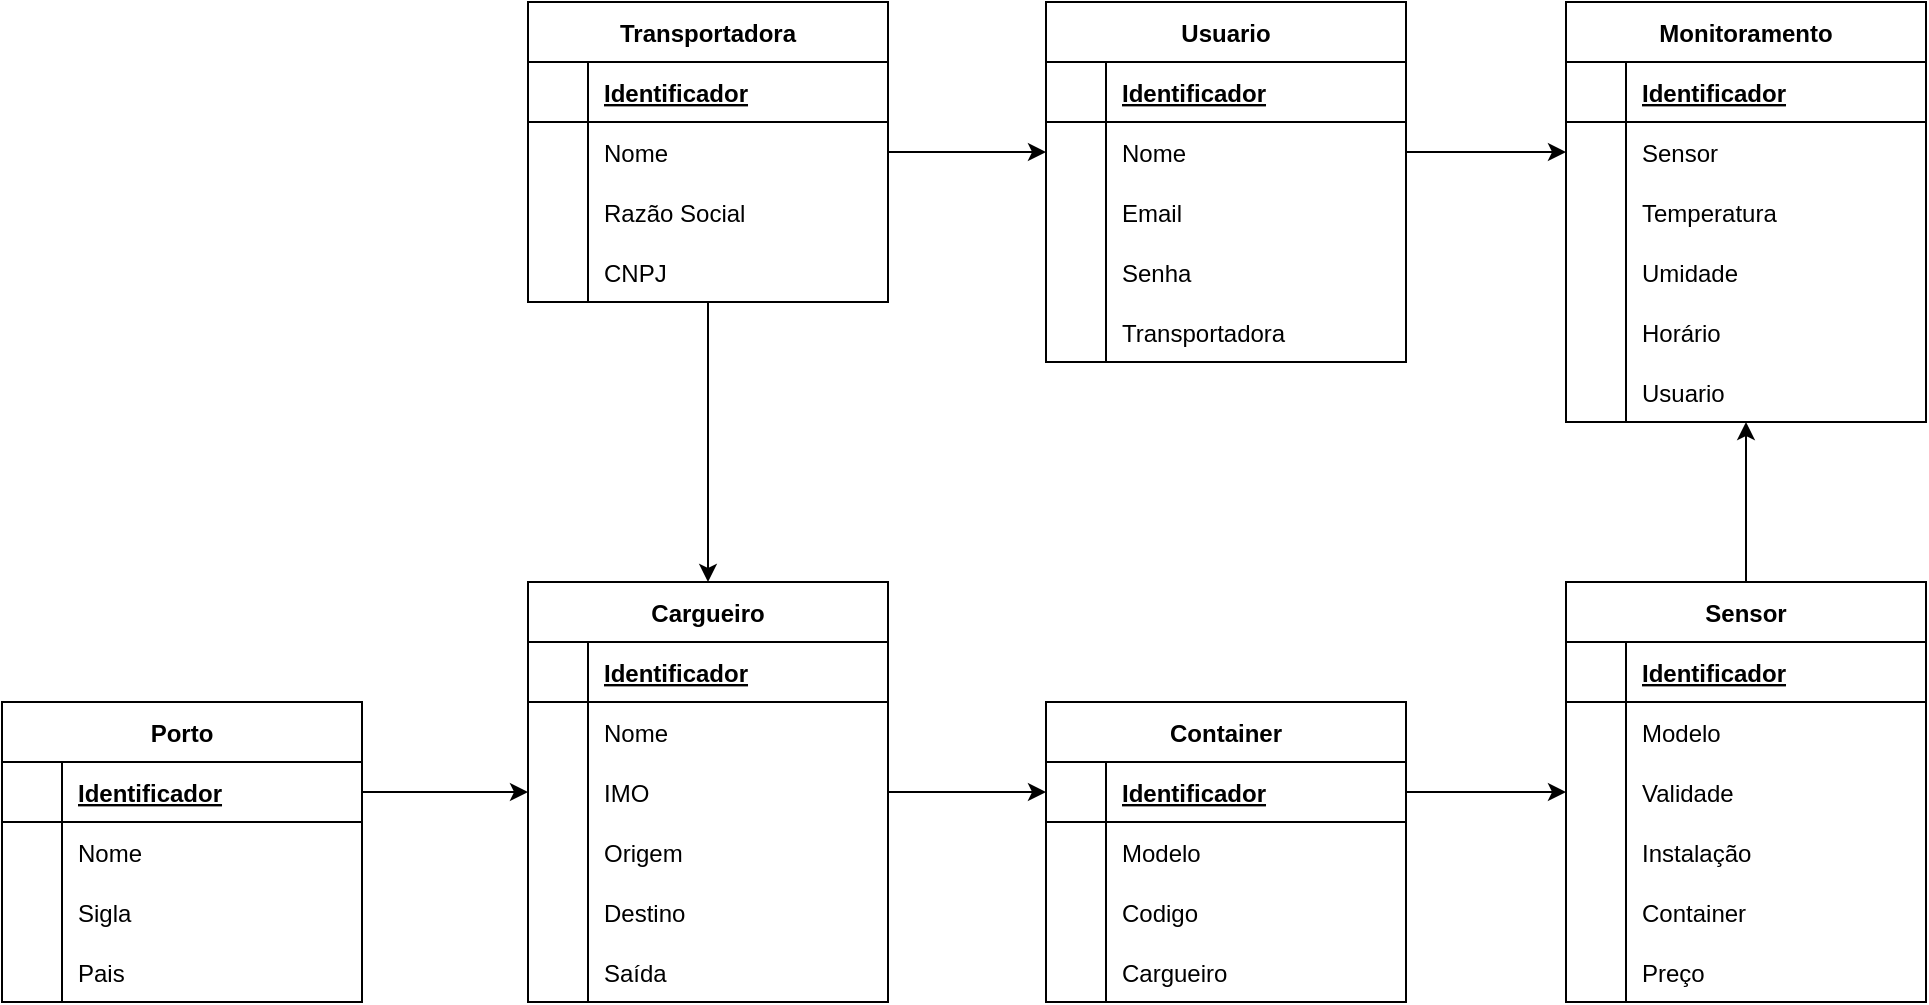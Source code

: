 <mxfile version="20.8.10" type="device"><diagram id="R2lEEEUBdFMjLlhIrx00" name="Page-1"><mxGraphModel dx="2306" dy="769" grid="1" gridSize="10" guides="1" tooltips="1" connect="1" arrows="1" fold="1" page="1" pageScale="1" pageWidth="850" pageHeight="1100" math="0" shadow="0" extFonts="Permanent Marker^https://fonts.googleapis.com/css?family=Permanent+Marker"><root><mxCell id="0"/><mxCell id="1" parent="0"/><mxCell id="jOlSKRRwGaX4YoDg2opf-115" style="edgeStyle=orthogonalEdgeStyle;rounded=0;orthogonalLoop=1;jettySize=auto;html=1;" parent="1" source="jOlSKRRwGaX4YoDg2opf-3" target="jOlSKRRwGaX4YoDg2opf-45" edge="1"><mxGeometry relative="1" as="geometry"/></mxCell><mxCell id="jOlSKRRwGaX4YoDg2opf-3" value="Transportadora" style="shape=table;startSize=30;container=1;collapsible=1;childLayout=tableLayout;fixedRows=1;rowLines=0;fontStyle=1;align=center;resizeLast=1;" parent="1" vertex="1"><mxGeometry x="-557" y="90" width="180" height="150" as="geometry"/></mxCell><mxCell id="jOlSKRRwGaX4YoDg2opf-4" value="" style="shape=tableRow;horizontal=0;startSize=0;swimlaneHead=0;swimlaneBody=0;fillColor=none;collapsible=0;dropTarget=0;points=[[0,0.5],[1,0.5]];portConstraint=eastwest;top=0;left=0;right=0;bottom=1;" parent="jOlSKRRwGaX4YoDg2opf-3" vertex="1"><mxGeometry y="30" width="180" height="30" as="geometry"/></mxCell><mxCell id="jOlSKRRwGaX4YoDg2opf-5" value="" style="shape=partialRectangle;connectable=0;fillColor=none;top=0;left=0;bottom=0;right=0;fontStyle=1;overflow=hidden;" parent="jOlSKRRwGaX4YoDg2opf-4" vertex="1"><mxGeometry width="30" height="30" as="geometry"><mxRectangle width="30" height="30" as="alternateBounds"/></mxGeometry></mxCell><mxCell id="jOlSKRRwGaX4YoDg2opf-6" value="Identificador" style="shape=partialRectangle;connectable=0;fillColor=none;top=0;left=0;bottom=0;right=0;align=left;spacingLeft=6;fontStyle=5;overflow=hidden;" parent="jOlSKRRwGaX4YoDg2opf-4" vertex="1"><mxGeometry x="30" width="150" height="30" as="geometry"><mxRectangle width="150" height="30" as="alternateBounds"/></mxGeometry></mxCell><mxCell id="jOlSKRRwGaX4YoDg2opf-7" value="" style="shape=tableRow;horizontal=0;startSize=0;swimlaneHead=0;swimlaneBody=0;fillColor=none;collapsible=0;dropTarget=0;points=[[0,0.5],[1,0.5]];portConstraint=eastwest;top=0;left=0;right=0;bottom=0;" parent="jOlSKRRwGaX4YoDg2opf-3" vertex="1"><mxGeometry y="60" width="180" height="30" as="geometry"/></mxCell><mxCell id="jOlSKRRwGaX4YoDg2opf-8" value="" style="shape=partialRectangle;connectable=0;fillColor=none;top=0;left=0;bottom=0;right=0;editable=1;overflow=hidden;" parent="jOlSKRRwGaX4YoDg2opf-7" vertex="1"><mxGeometry width="30" height="30" as="geometry"><mxRectangle width="30" height="30" as="alternateBounds"/></mxGeometry></mxCell><mxCell id="jOlSKRRwGaX4YoDg2opf-9" value="Nome" style="shape=partialRectangle;connectable=0;fillColor=none;top=0;left=0;bottom=0;right=0;align=left;spacingLeft=6;overflow=hidden;" parent="jOlSKRRwGaX4YoDg2opf-7" vertex="1"><mxGeometry x="30" width="150" height="30" as="geometry"><mxRectangle width="150" height="30" as="alternateBounds"/></mxGeometry></mxCell><mxCell id="jOlSKRRwGaX4YoDg2opf-10" value="" style="shape=tableRow;horizontal=0;startSize=0;swimlaneHead=0;swimlaneBody=0;fillColor=none;collapsible=0;dropTarget=0;points=[[0,0.5],[1,0.5]];portConstraint=eastwest;top=0;left=0;right=0;bottom=0;" parent="jOlSKRRwGaX4YoDg2opf-3" vertex="1"><mxGeometry y="90" width="180" height="30" as="geometry"/></mxCell><mxCell id="jOlSKRRwGaX4YoDg2opf-11" value="" style="shape=partialRectangle;connectable=0;fillColor=none;top=0;left=0;bottom=0;right=0;editable=1;overflow=hidden;" parent="jOlSKRRwGaX4YoDg2opf-10" vertex="1"><mxGeometry width="30" height="30" as="geometry"><mxRectangle width="30" height="30" as="alternateBounds"/></mxGeometry></mxCell><mxCell id="jOlSKRRwGaX4YoDg2opf-12" value="Razão Social" style="shape=partialRectangle;connectable=0;fillColor=none;top=0;left=0;bottom=0;right=0;align=left;spacingLeft=6;overflow=hidden;" parent="jOlSKRRwGaX4YoDg2opf-10" vertex="1"><mxGeometry x="30" width="150" height="30" as="geometry"><mxRectangle width="150" height="30" as="alternateBounds"/></mxGeometry></mxCell><mxCell id="jOlSKRRwGaX4YoDg2opf-13" value="" style="shape=tableRow;horizontal=0;startSize=0;swimlaneHead=0;swimlaneBody=0;fillColor=none;collapsible=0;dropTarget=0;points=[[0,0.5],[1,0.5]];portConstraint=eastwest;top=0;left=0;right=0;bottom=0;" parent="jOlSKRRwGaX4YoDg2opf-3" vertex="1"><mxGeometry y="120" width="180" height="30" as="geometry"/></mxCell><mxCell id="jOlSKRRwGaX4YoDg2opf-14" value="" style="shape=partialRectangle;connectable=0;fillColor=none;top=0;left=0;bottom=0;right=0;editable=1;overflow=hidden;" parent="jOlSKRRwGaX4YoDg2opf-13" vertex="1"><mxGeometry width="30" height="30" as="geometry"><mxRectangle width="30" height="30" as="alternateBounds"/></mxGeometry></mxCell><mxCell id="jOlSKRRwGaX4YoDg2opf-15" value="CNPJ" style="shape=partialRectangle;connectable=0;fillColor=none;top=0;left=0;bottom=0;right=0;align=left;spacingLeft=6;overflow=hidden;" parent="jOlSKRRwGaX4YoDg2opf-13" vertex="1"><mxGeometry x="30" width="150" height="30" as="geometry"><mxRectangle width="150" height="30" as="alternateBounds"/></mxGeometry></mxCell><mxCell id="jOlSKRRwGaX4YoDg2opf-122" style="edgeStyle=orthogonalEdgeStyle;rounded=0;orthogonalLoop=1;jettySize=auto;html=1;exitX=1;exitY=0.5;exitDx=0;exitDy=0;" parent="1" source="jOlSKRRwGaX4YoDg2opf-17" target="jOlSKRRwGaX4YoDg2opf-45" edge="1"><mxGeometry relative="1" as="geometry"/></mxCell><mxCell id="jOlSKRRwGaX4YoDg2opf-16" value="Porto" style="shape=table;startSize=30;container=1;collapsible=1;childLayout=tableLayout;fixedRows=1;rowLines=0;fontStyle=1;align=center;resizeLast=1;" parent="1" vertex="1"><mxGeometry x="-820" y="440" width="180" height="150" as="geometry"/></mxCell><mxCell id="jOlSKRRwGaX4YoDg2opf-17" value="" style="shape=tableRow;horizontal=0;startSize=0;swimlaneHead=0;swimlaneBody=0;fillColor=none;collapsible=0;dropTarget=0;points=[[0,0.5],[1,0.5]];portConstraint=eastwest;top=0;left=0;right=0;bottom=1;" parent="jOlSKRRwGaX4YoDg2opf-16" vertex="1"><mxGeometry y="30" width="180" height="30" as="geometry"/></mxCell><mxCell id="jOlSKRRwGaX4YoDg2opf-18" value="" style="shape=partialRectangle;connectable=0;fillColor=none;top=0;left=0;bottom=0;right=0;fontStyle=1;overflow=hidden;" parent="jOlSKRRwGaX4YoDg2opf-17" vertex="1"><mxGeometry width="30" height="30" as="geometry"><mxRectangle width="30" height="30" as="alternateBounds"/></mxGeometry></mxCell><mxCell id="jOlSKRRwGaX4YoDg2opf-19" value="Identificador" style="shape=partialRectangle;connectable=0;fillColor=none;top=0;left=0;bottom=0;right=0;align=left;spacingLeft=6;fontStyle=5;overflow=hidden;" parent="jOlSKRRwGaX4YoDg2opf-17" vertex="1"><mxGeometry x="30" width="150" height="30" as="geometry"><mxRectangle width="150" height="30" as="alternateBounds"/></mxGeometry></mxCell><mxCell id="jOlSKRRwGaX4YoDg2opf-20" value="" style="shape=tableRow;horizontal=0;startSize=0;swimlaneHead=0;swimlaneBody=0;fillColor=none;collapsible=0;dropTarget=0;points=[[0,0.5],[1,0.5]];portConstraint=eastwest;top=0;left=0;right=0;bottom=0;" parent="jOlSKRRwGaX4YoDg2opf-16" vertex="1"><mxGeometry y="60" width="180" height="30" as="geometry"/></mxCell><mxCell id="jOlSKRRwGaX4YoDg2opf-21" value="" style="shape=partialRectangle;connectable=0;fillColor=none;top=0;left=0;bottom=0;right=0;editable=1;overflow=hidden;" parent="jOlSKRRwGaX4YoDg2opf-20" vertex="1"><mxGeometry width="30" height="30" as="geometry"><mxRectangle width="30" height="30" as="alternateBounds"/></mxGeometry></mxCell><mxCell id="jOlSKRRwGaX4YoDg2opf-22" value="Nome" style="shape=partialRectangle;connectable=0;fillColor=none;top=0;left=0;bottom=0;right=0;align=left;spacingLeft=6;overflow=hidden;" parent="jOlSKRRwGaX4YoDg2opf-20" vertex="1"><mxGeometry x="30" width="150" height="30" as="geometry"><mxRectangle width="150" height="30" as="alternateBounds"/></mxGeometry></mxCell><mxCell id="jOlSKRRwGaX4YoDg2opf-23" value="" style="shape=tableRow;horizontal=0;startSize=0;swimlaneHead=0;swimlaneBody=0;fillColor=none;collapsible=0;dropTarget=0;points=[[0,0.5],[1,0.5]];portConstraint=eastwest;top=0;left=0;right=0;bottom=0;" parent="jOlSKRRwGaX4YoDg2opf-16" vertex="1"><mxGeometry y="90" width="180" height="30" as="geometry"/></mxCell><mxCell id="jOlSKRRwGaX4YoDg2opf-24" value="" style="shape=partialRectangle;connectable=0;fillColor=none;top=0;left=0;bottom=0;right=0;editable=1;overflow=hidden;" parent="jOlSKRRwGaX4YoDg2opf-23" vertex="1"><mxGeometry width="30" height="30" as="geometry"><mxRectangle width="30" height="30" as="alternateBounds"/></mxGeometry></mxCell><mxCell id="jOlSKRRwGaX4YoDg2opf-25" value="Sigla" style="shape=partialRectangle;connectable=0;fillColor=none;top=0;left=0;bottom=0;right=0;align=left;spacingLeft=6;overflow=hidden;" parent="jOlSKRRwGaX4YoDg2opf-23" vertex="1"><mxGeometry x="30" width="150" height="30" as="geometry"><mxRectangle width="150" height="30" as="alternateBounds"/></mxGeometry></mxCell><mxCell id="jOlSKRRwGaX4YoDg2opf-26" value="" style="shape=tableRow;horizontal=0;startSize=0;swimlaneHead=0;swimlaneBody=0;fillColor=none;collapsible=0;dropTarget=0;points=[[0,0.5],[1,0.5]];portConstraint=eastwest;top=0;left=0;right=0;bottom=0;" parent="jOlSKRRwGaX4YoDg2opf-16" vertex="1"><mxGeometry y="120" width="180" height="30" as="geometry"/></mxCell><mxCell id="jOlSKRRwGaX4YoDg2opf-27" value="" style="shape=partialRectangle;connectable=0;fillColor=none;top=0;left=0;bottom=0;right=0;editable=1;overflow=hidden;" parent="jOlSKRRwGaX4YoDg2opf-26" vertex="1"><mxGeometry width="30" height="30" as="geometry"><mxRectangle width="30" height="30" as="alternateBounds"/></mxGeometry></mxCell><mxCell id="jOlSKRRwGaX4YoDg2opf-28" value="Pais" style="shape=partialRectangle;connectable=0;fillColor=none;top=0;left=0;bottom=0;right=0;align=left;spacingLeft=6;overflow=hidden;" parent="jOlSKRRwGaX4YoDg2opf-26" vertex="1"><mxGeometry x="30" width="150" height="30" as="geometry"><mxRectangle width="150" height="30" as="alternateBounds"/></mxGeometry></mxCell><mxCell id="jOlSKRRwGaX4YoDg2opf-29" value="Usuario" style="shape=table;startSize=30;container=1;collapsible=1;childLayout=tableLayout;fixedRows=1;rowLines=0;fontStyle=1;align=center;resizeLast=1;" parent="1" vertex="1"><mxGeometry x="-298" y="90" width="180" height="180" as="geometry"/></mxCell><mxCell id="jOlSKRRwGaX4YoDg2opf-30" value="" style="shape=tableRow;horizontal=0;startSize=0;swimlaneHead=0;swimlaneBody=0;fillColor=none;collapsible=0;dropTarget=0;points=[[0,0.5],[1,0.5]];portConstraint=eastwest;top=0;left=0;right=0;bottom=1;" parent="jOlSKRRwGaX4YoDg2opf-29" vertex="1"><mxGeometry y="30" width="180" height="30" as="geometry"/></mxCell><mxCell id="jOlSKRRwGaX4YoDg2opf-31" value="" style="shape=partialRectangle;connectable=0;fillColor=none;top=0;left=0;bottom=0;right=0;fontStyle=1;overflow=hidden;" parent="jOlSKRRwGaX4YoDg2opf-30" vertex="1"><mxGeometry width="30" height="30" as="geometry"><mxRectangle width="30" height="30" as="alternateBounds"/></mxGeometry></mxCell><mxCell id="jOlSKRRwGaX4YoDg2opf-32" value="Identificador" style="shape=partialRectangle;connectable=0;fillColor=none;top=0;left=0;bottom=0;right=0;align=left;spacingLeft=6;fontStyle=5;overflow=hidden;" parent="jOlSKRRwGaX4YoDg2opf-30" vertex="1"><mxGeometry x="30" width="150" height="30" as="geometry"><mxRectangle width="150" height="30" as="alternateBounds"/></mxGeometry></mxCell><mxCell id="jOlSKRRwGaX4YoDg2opf-33" value="" style="shape=tableRow;horizontal=0;startSize=0;swimlaneHead=0;swimlaneBody=0;fillColor=none;collapsible=0;dropTarget=0;points=[[0,0.5],[1,0.5]];portConstraint=eastwest;top=0;left=0;right=0;bottom=0;" parent="jOlSKRRwGaX4YoDg2opf-29" vertex="1"><mxGeometry y="60" width="180" height="30" as="geometry"/></mxCell><mxCell id="jOlSKRRwGaX4YoDg2opf-34" value="" style="shape=partialRectangle;connectable=0;fillColor=none;top=0;left=0;bottom=0;right=0;editable=1;overflow=hidden;" parent="jOlSKRRwGaX4YoDg2opf-33" vertex="1"><mxGeometry width="30" height="30" as="geometry"><mxRectangle width="30" height="30" as="alternateBounds"/></mxGeometry></mxCell><mxCell id="jOlSKRRwGaX4YoDg2opf-35" value="Nome" style="shape=partialRectangle;connectable=0;fillColor=none;top=0;left=0;bottom=0;right=0;align=left;spacingLeft=6;overflow=hidden;" parent="jOlSKRRwGaX4YoDg2opf-33" vertex="1"><mxGeometry x="30" width="150" height="30" as="geometry"><mxRectangle width="150" height="30" as="alternateBounds"/></mxGeometry></mxCell><mxCell id="jOlSKRRwGaX4YoDg2opf-36" value="" style="shape=tableRow;horizontal=0;startSize=0;swimlaneHead=0;swimlaneBody=0;fillColor=none;collapsible=0;dropTarget=0;points=[[0,0.5],[1,0.5]];portConstraint=eastwest;top=0;left=0;right=0;bottom=0;" parent="jOlSKRRwGaX4YoDg2opf-29" vertex="1"><mxGeometry y="90" width="180" height="30" as="geometry"/></mxCell><mxCell id="jOlSKRRwGaX4YoDg2opf-37" value="" style="shape=partialRectangle;connectable=0;fillColor=none;top=0;left=0;bottom=0;right=0;editable=1;overflow=hidden;" parent="jOlSKRRwGaX4YoDg2opf-36" vertex="1"><mxGeometry width="30" height="30" as="geometry"><mxRectangle width="30" height="30" as="alternateBounds"/></mxGeometry></mxCell><mxCell id="jOlSKRRwGaX4YoDg2opf-38" value="Email" style="shape=partialRectangle;connectable=0;fillColor=none;top=0;left=0;bottom=0;right=0;align=left;spacingLeft=6;overflow=hidden;" parent="jOlSKRRwGaX4YoDg2opf-36" vertex="1"><mxGeometry x="30" width="150" height="30" as="geometry"><mxRectangle width="150" height="30" as="alternateBounds"/></mxGeometry></mxCell><mxCell id="jOlSKRRwGaX4YoDg2opf-39" value="" style="shape=tableRow;horizontal=0;startSize=0;swimlaneHead=0;swimlaneBody=0;fillColor=none;collapsible=0;dropTarget=0;points=[[0,0.5],[1,0.5]];portConstraint=eastwest;top=0;left=0;right=0;bottom=0;" parent="jOlSKRRwGaX4YoDg2opf-29" vertex="1"><mxGeometry y="120" width="180" height="30" as="geometry"/></mxCell><mxCell id="jOlSKRRwGaX4YoDg2opf-40" value="" style="shape=partialRectangle;connectable=0;fillColor=none;top=0;left=0;bottom=0;right=0;editable=1;overflow=hidden;" parent="jOlSKRRwGaX4YoDg2opf-39" vertex="1"><mxGeometry width="30" height="30" as="geometry"><mxRectangle width="30" height="30" as="alternateBounds"/></mxGeometry></mxCell><mxCell id="jOlSKRRwGaX4YoDg2opf-41" value="Senha" style="shape=partialRectangle;connectable=0;fillColor=none;top=0;left=0;bottom=0;right=0;align=left;spacingLeft=6;overflow=hidden;" parent="jOlSKRRwGaX4YoDg2opf-39" vertex="1"><mxGeometry x="30" width="150" height="30" as="geometry"><mxRectangle width="150" height="30" as="alternateBounds"/></mxGeometry></mxCell><mxCell id="jOlSKRRwGaX4YoDg2opf-42" value="" style="shape=tableRow;horizontal=0;startSize=0;swimlaneHead=0;swimlaneBody=0;fillColor=none;collapsible=0;dropTarget=0;points=[[0,0.5],[1,0.5]];portConstraint=eastwest;top=0;left=0;right=0;bottom=0;" parent="jOlSKRRwGaX4YoDg2opf-29" vertex="1"><mxGeometry y="150" width="180" height="30" as="geometry"/></mxCell><mxCell id="jOlSKRRwGaX4YoDg2opf-43" value="" style="shape=partialRectangle;connectable=0;fillColor=none;top=0;left=0;bottom=0;right=0;editable=1;overflow=hidden;" parent="jOlSKRRwGaX4YoDg2opf-42" vertex="1"><mxGeometry width="30" height="30" as="geometry"><mxRectangle width="30" height="30" as="alternateBounds"/></mxGeometry></mxCell><mxCell id="jOlSKRRwGaX4YoDg2opf-44" value="Transportadora" style="shape=partialRectangle;connectable=0;fillColor=none;top=0;left=0;bottom=0;right=0;align=left;spacingLeft=6;overflow=hidden;" parent="jOlSKRRwGaX4YoDg2opf-42" vertex="1"><mxGeometry x="30" width="150" height="30" as="geometry"><mxRectangle width="150" height="30" as="alternateBounds"/></mxGeometry></mxCell><mxCell id="jOlSKRRwGaX4YoDg2opf-45" value="Cargueiro" style="shape=table;startSize=30;container=1;collapsible=1;childLayout=tableLayout;fixedRows=1;rowLines=0;fontStyle=1;align=center;resizeLast=1;" parent="1" vertex="1"><mxGeometry x="-557" y="380" width="180" height="210" as="geometry"/></mxCell><mxCell id="jOlSKRRwGaX4YoDg2opf-46" value="" style="shape=tableRow;horizontal=0;startSize=0;swimlaneHead=0;swimlaneBody=0;fillColor=none;collapsible=0;dropTarget=0;points=[[0,0.5],[1,0.5]];portConstraint=eastwest;top=0;left=0;right=0;bottom=1;" parent="jOlSKRRwGaX4YoDg2opf-45" vertex="1"><mxGeometry y="30" width="180" height="30" as="geometry"/></mxCell><mxCell id="jOlSKRRwGaX4YoDg2opf-47" value="" style="shape=partialRectangle;connectable=0;fillColor=none;top=0;left=0;bottom=0;right=0;fontStyle=1;overflow=hidden;" parent="jOlSKRRwGaX4YoDg2opf-46" vertex="1"><mxGeometry width="30" height="30" as="geometry"><mxRectangle width="30" height="30" as="alternateBounds"/></mxGeometry></mxCell><mxCell id="jOlSKRRwGaX4YoDg2opf-48" value="Identificador" style="shape=partialRectangle;connectable=0;fillColor=none;top=0;left=0;bottom=0;right=0;align=left;spacingLeft=6;fontStyle=5;overflow=hidden;" parent="jOlSKRRwGaX4YoDg2opf-46" vertex="1"><mxGeometry x="30" width="150" height="30" as="geometry"><mxRectangle width="150" height="30" as="alternateBounds"/></mxGeometry></mxCell><mxCell id="jOlSKRRwGaX4YoDg2opf-49" value="" style="shape=tableRow;horizontal=0;startSize=0;swimlaneHead=0;swimlaneBody=0;fillColor=none;collapsible=0;dropTarget=0;points=[[0,0.5],[1,0.5]];portConstraint=eastwest;top=0;left=0;right=0;bottom=0;" parent="jOlSKRRwGaX4YoDg2opf-45" vertex="1"><mxGeometry y="60" width="180" height="30" as="geometry"/></mxCell><mxCell id="jOlSKRRwGaX4YoDg2opf-50" value="" style="shape=partialRectangle;connectable=0;fillColor=none;top=0;left=0;bottom=0;right=0;editable=1;overflow=hidden;" parent="jOlSKRRwGaX4YoDg2opf-49" vertex="1"><mxGeometry width="30" height="30" as="geometry"><mxRectangle width="30" height="30" as="alternateBounds"/></mxGeometry></mxCell><mxCell id="jOlSKRRwGaX4YoDg2opf-51" value="Nome" style="shape=partialRectangle;connectable=0;fillColor=none;top=0;left=0;bottom=0;right=0;align=left;spacingLeft=6;overflow=hidden;" parent="jOlSKRRwGaX4YoDg2opf-49" vertex="1"><mxGeometry x="30" width="150" height="30" as="geometry"><mxRectangle width="150" height="30" as="alternateBounds"/></mxGeometry></mxCell><mxCell id="jOlSKRRwGaX4YoDg2opf-52" value="" style="shape=tableRow;horizontal=0;startSize=0;swimlaneHead=0;swimlaneBody=0;fillColor=none;collapsible=0;dropTarget=0;points=[[0,0.5],[1,0.5]];portConstraint=eastwest;top=0;left=0;right=0;bottom=0;" parent="jOlSKRRwGaX4YoDg2opf-45" vertex="1"><mxGeometry y="90" width="180" height="30" as="geometry"/></mxCell><mxCell id="jOlSKRRwGaX4YoDg2opf-53" value="" style="shape=partialRectangle;connectable=0;fillColor=none;top=0;left=0;bottom=0;right=0;editable=1;overflow=hidden;" parent="jOlSKRRwGaX4YoDg2opf-52" vertex="1"><mxGeometry width="30" height="30" as="geometry"><mxRectangle width="30" height="30" as="alternateBounds"/></mxGeometry></mxCell><mxCell id="jOlSKRRwGaX4YoDg2opf-54" value="IMO" style="shape=partialRectangle;connectable=0;fillColor=none;top=0;left=0;bottom=0;right=0;align=left;spacingLeft=6;overflow=hidden;" parent="jOlSKRRwGaX4YoDg2opf-52" vertex="1"><mxGeometry x="30" width="150" height="30" as="geometry"><mxRectangle width="150" height="30" as="alternateBounds"/></mxGeometry></mxCell><mxCell id="jOlSKRRwGaX4YoDg2opf-58" value="" style="shape=tableRow;horizontal=0;startSize=0;swimlaneHead=0;swimlaneBody=0;fillColor=none;collapsible=0;dropTarget=0;points=[[0,0.5],[1,0.5]];portConstraint=eastwest;top=0;left=0;right=0;bottom=0;" parent="jOlSKRRwGaX4YoDg2opf-45" vertex="1"><mxGeometry y="120" width="180" height="30" as="geometry"/></mxCell><mxCell id="jOlSKRRwGaX4YoDg2opf-59" value="" style="shape=partialRectangle;connectable=0;fillColor=none;top=0;left=0;bottom=0;right=0;editable=1;overflow=hidden;" parent="jOlSKRRwGaX4YoDg2opf-58" vertex="1"><mxGeometry width="30" height="30" as="geometry"><mxRectangle width="30" height="30" as="alternateBounds"/></mxGeometry></mxCell><mxCell id="jOlSKRRwGaX4YoDg2opf-60" value="Origem" style="shape=partialRectangle;connectable=0;fillColor=none;top=0;left=0;bottom=0;right=0;align=left;spacingLeft=6;overflow=hidden;" parent="jOlSKRRwGaX4YoDg2opf-58" vertex="1"><mxGeometry x="30" width="150" height="30" as="geometry"><mxRectangle width="150" height="30" as="alternateBounds"/></mxGeometry></mxCell><mxCell id="jOlSKRRwGaX4YoDg2opf-61" value="" style="shape=tableRow;horizontal=0;startSize=0;swimlaneHead=0;swimlaneBody=0;fillColor=none;collapsible=0;dropTarget=0;points=[[0,0.5],[1,0.5]];portConstraint=eastwest;top=0;left=0;right=0;bottom=0;" parent="jOlSKRRwGaX4YoDg2opf-45" vertex="1"><mxGeometry y="150" width="180" height="30" as="geometry"/></mxCell><mxCell id="jOlSKRRwGaX4YoDg2opf-62" value="" style="shape=partialRectangle;connectable=0;fillColor=none;top=0;left=0;bottom=0;right=0;editable=1;overflow=hidden;" parent="jOlSKRRwGaX4YoDg2opf-61" vertex="1"><mxGeometry width="30" height="30" as="geometry"><mxRectangle width="30" height="30" as="alternateBounds"/></mxGeometry></mxCell><mxCell id="jOlSKRRwGaX4YoDg2opf-63" value="Destino" style="shape=partialRectangle;connectable=0;fillColor=none;top=0;left=0;bottom=0;right=0;align=left;spacingLeft=6;overflow=hidden;" parent="jOlSKRRwGaX4YoDg2opf-61" vertex="1"><mxGeometry x="30" width="150" height="30" as="geometry"><mxRectangle width="150" height="30" as="alternateBounds"/></mxGeometry></mxCell><mxCell id="jOlSKRRwGaX4YoDg2opf-55" value="" style="shape=tableRow;horizontal=0;startSize=0;swimlaneHead=0;swimlaneBody=0;fillColor=none;collapsible=0;dropTarget=0;points=[[0,0.5],[1,0.5]];portConstraint=eastwest;top=0;left=0;right=0;bottom=0;" parent="jOlSKRRwGaX4YoDg2opf-45" vertex="1"><mxGeometry y="180" width="180" height="30" as="geometry"/></mxCell><mxCell id="jOlSKRRwGaX4YoDg2opf-56" value="" style="shape=partialRectangle;connectable=0;fillColor=none;top=0;left=0;bottom=0;right=0;editable=1;overflow=hidden;" parent="jOlSKRRwGaX4YoDg2opf-55" vertex="1"><mxGeometry width="30" height="30" as="geometry"><mxRectangle width="30" height="30" as="alternateBounds"/></mxGeometry></mxCell><mxCell id="jOlSKRRwGaX4YoDg2opf-57" value="Saída" style="shape=partialRectangle;connectable=0;fillColor=none;top=0;left=0;bottom=0;right=0;align=left;spacingLeft=6;overflow=hidden;" parent="jOlSKRRwGaX4YoDg2opf-55" vertex="1"><mxGeometry x="30" width="150" height="30" as="geometry"><mxRectangle width="150" height="30" as="alternateBounds"/></mxGeometry></mxCell><mxCell id="jOlSKRRwGaX4YoDg2opf-64" value="Container" style="shape=table;startSize=30;container=1;collapsible=1;childLayout=tableLayout;fixedRows=1;rowLines=0;fontStyle=1;align=center;resizeLast=1;" parent="1" vertex="1"><mxGeometry x="-298" y="440" width="180" height="150" as="geometry"/></mxCell><mxCell id="jOlSKRRwGaX4YoDg2opf-65" value="" style="shape=tableRow;horizontal=0;startSize=0;swimlaneHead=0;swimlaneBody=0;fillColor=none;collapsible=0;dropTarget=0;points=[[0,0.5],[1,0.5]];portConstraint=eastwest;top=0;left=0;right=0;bottom=1;" parent="jOlSKRRwGaX4YoDg2opf-64" vertex="1"><mxGeometry y="30" width="180" height="30" as="geometry"/></mxCell><mxCell id="jOlSKRRwGaX4YoDg2opf-66" value="" style="shape=partialRectangle;connectable=0;fillColor=none;top=0;left=0;bottom=0;right=0;fontStyle=1;overflow=hidden;" parent="jOlSKRRwGaX4YoDg2opf-65" vertex="1"><mxGeometry width="30" height="30" as="geometry"><mxRectangle width="30" height="30" as="alternateBounds"/></mxGeometry></mxCell><mxCell id="jOlSKRRwGaX4YoDg2opf-67" value="Identificador" style="shape=partialRectangle;connectable=0;fillColor=none;top=0;left=0;bottom=0;right=0;align=left;spacingLeft=6;fontStyle=5;overflow=hidden;" parent="jOlSKRRwGaX4YoDg2opf-65" vertex="1"><mxGeometry x="30" width="150" height="30" as="geometry"><mxRectangle width="150" height="30" as="alternateBounds"/></mxGeometry></mxCell><mxCell id="jOlSKRRwGaX4YoDg2opf-68" value="" style="shape=tableRow;horizontal=0;startSize=0;swimlaneHead=0;swimlaneBody=0;fillColor=none;collapsible=0;dropTarget=0;points=[[0,0.5],[1,0.5]];portConstraint=eastwest;top=0;left=0;right=0;bottom=0;" parent="jOlSKRRwGaX4YoDg2opf-64" vertex="1"><mxGeometry y="60" width="180" height="30" as="geometry"/></mxCell><mxCell id="jOlSKRRwGaX4YoDg2opf-69" value="" style="shape=partialRectangle;connectable=0;fillColor=none;top=0;left=0;bottom=0;right=0;editable=1;overflow=hidden;" parent="jOlSKRRwGaX4YoDg2opf-68" vertex="1"><mxGeometry width="30" height="30" as="geometry"><mxRectangle width="30" height="30" as="alternateBounds"/></mxGeometry></mxCell><mxCell id="jOlSKRRwGaX4YoDg2opf-70" value="Modelo" style="shape=partialRectangle;connectable=0;fillColor=none;top=0;left=0;bottom=0;right=0;align=left;spacingLeft=6;overflow=hidden;" parent="jOlSKRRwGaX4YoDg2opf-68" vertex="1"><mxGeometry x="30" width="150" height="30" as="geometry"><mxRectangle width="150" height="30" as="alternateBounds"/></mxGeometry></mxCell><mxCell id="jOlSKRRwGaX4YoDg2opf-71" value="" style="shape=tableRow;horizontal=0;startSize=0;swimlaneHead=0;swimlaneBody=0;fillColor=none;collapsible=0;dropTarget=0;points=[[0,0.5],[1,0.5]];portConstraint=eastwest;top=0;left=0;right=0;bottom=0;" parent="jOlSKRRwGaX4YoDg2opf-64" vertex="1"><mxGeometry y="90" width="180" height="30" as="geometry"/></mxCell><mxCell id="jOlSKRRwGaX4YoDg2opf-72" value="" style="shape=partialRectangle;connectable=0;fillColor=none;top=0;left=0;bottom=0;right=0;editable=1;overflow=hidden;" parent="jOlSKRRwGaX4YoDg2opf-71" vertex="1"><mxGeometry width="30" height="30" as="geometry"><mxRectangle width="30" height="30" as="alternateBounds"/></mxGeometry></mxCell><mxCell id="jOlSKRRwGaX4YoDg2opf-73" value="Codigo" style="shape=partialRectangle;connectable=0;fillColor=none;top=0;left=0;bottom=0;right=0;align=left;spacingLeft=6;overflow=hidden;" parent="jOlSKRRwGaX4YoDg2opf-71" vertex="1"><mxGeometry x="30" width="150" height="30" as="geometry"><mxRectangle width="150" height="30" as="alternateBounds"/></mxGeometry></mxCell><mxCell id="jOlSKRRwGaX4YoDg2opf-74" value="" style="shape=tableRow;horizontal=0;startSize=0;swimlaneHead=0;swimlaneBody=0;fillColor=none;collapsible=0;dropTarget=0;points=[[0,0.5],[1,0.5]];portConstraint=eastwest;top=0;left=0;right=0;bottom=0;" parent="jOlSKRRwGaX4YoDg2opf-64" vertex="1"><mxGeometry y="120" width="180" height="30" as="geometry"/></mxCell><mxCell id="jOlSKRRwGaX4YoDg2opf-75" value="" style="shape=partialRectangle;connectable=0;fillColor=none;top=0;left=0;bottom=0;right=0;editable=1;overflow=hidden;" parent="jOlSKRRwGaX4YoDg2opf-74" vertex="1"><mxGeometry width="30" height="30" as="geometry"><mxRectangle width="30" height="30" as="alternateBounds"/></mxGeometry></mxCell><mxCell id="jOlSKRRwGaX4YoDg2opf-76" value="Cargueiro" style="shape=partialRectangle;connectable=0;fillColor=none;top=0;left=0;bottom=0;right=0;align=left;spacingLeft=6;overflow=hidden;" parent="jOlSKRRwGaX4YoDg2opf-74" vertex="1"><mxGeometry x="30" width="150" height="30" as="geometry"><mxRectangle width="150" height="30" as="alternateBounds"/></mxGeometry></mxCell><mxCell id="jOlSKRRwGaX4YoDg2opf-118" style="edgeStyle=orthogonalEdgeStyle;rounded=0;orthogonalLoop=1;jettySize=auto;html=1;" parent="1" source="jOlSKRRwGaX4YoDg2opf-77" target="jOlSKRRwGaX4YoDg2opf-96" edge="1"><mxGeometry relative="1" as="geometry"/></mxCell><mxCell id="jOlSKRRwGaX4YoDg2opf-77" value="Sensor" style="shape=table;startSize=30;container=1;collapsible=1;childLayout=tableLayout;fixedRows=1;rowLines=0;fontStyle=1;align=center;resizeLast=1;" parent="1" vertex="1"><mxGeometry x="-38" y="380" width="180" height="210" as="geometry"/></mxCell><mxCell id="jOlSKRRwGaX4YoDg2opf-78" value="" style="shape=tableRow;horizontal=0;startSize=0;swimlaneHead=0;swimlaneBody=0;fillColor=none;collapsible=0;dropTarget=0;points=[[0,0.5],[1,0.5]];portConstraint=eastwest;top=0;left=0;right=0;bottom=1;" parent="jOlSKRRwGaX4YoDg2opf-77" vertex="1"><mxGeometry y="30" width="180" height="30" as="geometry"/></mxCell><mxCell id="jOlSKRRwGaX4YoDg2opf-79" value="" style="shape=partialRectangle;connectable=0;fillColor=none;top=0;left=0;bottom=0;right=0;fontStyle=1;overflow=hidden;" parent="jOlSKRRwGaX4YoDg2opf-78" vertex="1"><mxGeometry width="30" height="30" as="geometry"><mxRectangle width="30" height="30" as="alternateBounds"/></mxGeometry></mxCell><mxCell id="jOlSKRRwGaX4YoDg2opf-80" value="Identificador" style="shape=partialRectangle;connectable=0;fillColor=none;top=0;left=0;bottom=0;right=0;align=left;spacingLeft=6;fontStyle=5;overflow=hidden;" parent="jOlSKRRwGaX4YoDg2opf-78" vertex="1"><mxGeometry x="30" width="150" height="30" as="geometry"><mxRectangle width="150" height="30" as="alternateBounds"/></mxGeometry></mxCell><mxCell id="jOlSKRRwGaX4YoDg2opf-81" value="" style="shape=tableRow;horizontal=0;startSize=0;swimlaneHead=0;swimlaneBody=0;fillColor=none;collapsible=0;dropTarget=0;points=[[0,0.5],[1,0.5]];portConstraint=eastwest;top=0;left=0;right=0;bottom=0;" parent="jOlSKRRwGaX4YoDg2opf-77" vertex="1"><mxGeometry y="60" width="180" height="30" as="geometry"/></mxCell><mxCell id="jOlSKRRwGaX4YoDg2opf-82" value="" style="shape=partialRectangle;connectable=0;fillColor=none;top=0;left=0;bottom=0;right=0;editable=1;overflow=hidden;" parent="jOlSKRRwGaX4YoDg2opf-81" vertex="1"><mxGeometry width="30" height="30" as="geometry"><mxRectangle width="30" height="30" as="alternateBounds"/></mxGeometry></mxCell><mxCell id="jOlSKRRwGaX4YoDg2opf-83" value="Modelo" style="shape=partialRectangle;connectable=0;fillColor=none;top=0;left=0;bottom=0;right=0;align=left;spacingLeft=6;overflow=hidden;" parent="jOlSKRRwGaX4YoDg2opf-81" vertex="1"><mxGeometry x="30" width="150" height="30" as="geometry"><mxRectangle width="150" height="30" as="alternateBounds"/></mxGeometry></mxCell><mxCell id="jOlSKRRwGaX4YoDg2opf-84" value="" style="shape=tableRow;horizontal=0;startSize=0;swimlaneHead=0;swimlaneBody=0;fillColor=none;collapsible=0;dropTarget=0;points=[[0,0.5],[1,0.5]];portConstraint=eastwest;top=0;left=0;right=0;bottom=0;" parent="jOlSKRRwGaX4YoDg2opf-77" vertex="1"><mxGeometry y="90" width="180" height="30" as="geometry"/></mxCell><mxCell id="jOlSKRRwGaX4YoDg2opf-85" value="" style="shape=partialRectangle;connectable=0;fillColor=none;top=0;left=0;bottom=0;right=0;editable=1;overflow=hidden;" parent="jOlSKRRwGaX4YoDg2opf-84" vertex="1"><mxGeometry width="30" height="30" as="geometry"><mxRectangle width="30" height="30" as="alternateBounds"/></mxGeometry></mxCell><mxCell id="jOlSKRRwGaX4YoDg2opf-86" value="Validade" style="shape=partialRectangle;connectable=0;fillColor=none;top=0;left=0;bottom=0;right=0;align=left;spacingLeft=6;overflow=hidden;" parent="jOlSKRRwGaX4YoDg2opf-84" vertex="1"><mxGeometry x="30" width="150" height="30" as="geometry"><mxRectangle width="150" height="30" as="alternateBounds"/></mxGeometry></mxCell><mxCell id="jOlSKRRwGaX4YoDg2opf-87" value="" style="shape=tableRow;horizontal=0;startSize=0;swimlaneHead=0;swimlaneBody=0;fillColor=none;collapsible=0;dropTarget=0;points=[[0,0.5],[1,0.5]];portConstraint=eastwest;top=0;left=0;right=0;bottom=0;" parent="jOlSKRRwGaX4YoDg2opf-77" vertex="1"><mxGeometry y="120" width="180" height="30" as="geometry"/></mxCell><mxCell id="jOlSKRRwGaX4YoDg2opf-88" value="" style="shape=partialRectangle;connectable=0;fillColor=none;top=0;left=0;bottom=0;right=0;editable=1;overflow=hidden;" parent="jOlSKRRwGaX4YoDg2opf-87" vertex="1"><mxGeometry width="30" height="30" as="geometry"><mxRectangle width="30" height="30" as="alternateBounds"/></mxGeometry></mxCell><mxCell id="jOlSKRRwGaX4YoDg2opf-89" value="Instalação" style="shape=partialRectangle;connectable=0;fillColor=none;top=0;left=0;bottom=0;right=0;align=left;spacingLeft=6;overflow=hidden;" parent="jOlSKRRwGaX4YoDg2opf-87" vertex="1"><mxGeometry x="30" width="150" height="30" as="geometry"><mxRectangle width="150" height="30" as="alternateBounds"/></mxGeometry></mxCell><mxCell id="jOlSKRRwGaX4YoDg2opf-90" value="" style="shape=tableRow;horizontal=0;startSize=0;swimlaneHead=0;swimlaneBody=0;fillColor=none;collapsible=0;dropTarget=0;points=[[0,0.5],[1,0.5]];portConstraint=eastwest;top=0;left=0;right=0;bottom=0;" parent="jOlSKRRwGaX4YoDg2opf-77" vertex="1"><mxGeometry y="150" width="180" height="30" as="geometry"/></mxCell><mxCell id="jOlSKRRwGaX4YoDg2opf-91" value="" style="shape=partialRectangle;connectable=0;fillColor=none;top=0;left=0;bottom=0;right=0;editable=1;overflow=hidden;" parent="jOlSKRRwGaX4YoDg2opf-90" vertex="1"><mxGeometry width="30" height="30" as="geometry"><mxRectangle width="30" height="30" as="alternateBounds"/></mxGeometry></mxCell><mxCell id="jOlSKRRwGaX4YoDg2opf-92" value="Container" style="shape=partialRectangle;connectable=0;fillColor=none;top=0;left=0;bottom=0;right=0;align=left;spacingLeft=6;overflow=hidden;" parent="jOlSKRRwGaX4YoDg2opf-90" vertex="1"><mxGeometry x="30" width="150" height="30" as="geometry"><mxRectangle width="150" height="30" as="alternateBounds"/></mxGeometry></mxCell><mxCell id="jOlSKRRwGaX4YoDg2opf-93" value="" style="shape=tableRow;horizontal=0;startSize=0;swimlaneHead=0;swimlaneBody=0;fillColor=none;collapsible=0;dropTarget=0;points=[[0,0.5],[1,0.5]];portConstraint=eastwest;top=0;left=0;right=0;bottom=0;" parent="jOlSKRRwGaX4YoDg2opf-77" vertex="1"><mxGeometry y="180" width="180" height="30" as="geometry"/></mxCell><mxCell id="jOlSKRRwGaX4YoDg2opf-94" value="" style="shape=partialRectangle;connectable=0;fillColor=none;top=0;left=0;bottom=0;right=0;editable=1;overflow=hidden;" parent="jOlSKRRwGaX4YoDg2opf-93" vertex="1"><mxGeometry width="30" height="30" as="geometry"><mxRectangle width="30" height="30" as="alternateBounds"/></mxGeometry></mxCell><mxCell id="jOlSKRRwGaX4YoDg2opf-95" value="Preço" style="shape=partialRectangle;connectable=0;fillColor=none;top=0;left=0;bottom=0;right=0;align=left;spacingLeft=6;overflow=hidden;" parent="jOlSKRRwGaX4YoDg2opf-93" vertex="1"><mxGeometry x="30" width="150" height="30" as="geometry"><mxRectangle width="150" height="30" as="alternateBounds"/></mxGeometry></mxCell><mxCell id="jOlSKRRwGaX4YoDg2opf-96" value="Monitoramento" style="shape=table;startSize=30;container=1;collapsible=1;childLayout=tableLayout;fixedRows=1;rowLines=0;fontStyle=1;align=center;resizeLast=1;" parent="1" vertex="1"><mxGeometry x="-38" y="90" width="180" height="210" as="geometry"/></mxCell><mxCell id="jOlSKRRwGaX4YoDg2opf-97" value="" style="shape=tableRow;horizontal=0;startSize=0;swimlaneHead=0;swimlaneBody=0;fillColor=none;collapsible=0;dropTarget=0;points=[[0,0.5],[1,0.5]];portConstraint=eastwest;top=0;left=0;right=0;bottom=1;" parent="jOlSKRRwGaX4YoDg2opf-96" vertex="1"><mxGeometry y="30" width="180" height="30" as="geometry"/></mxCell><mxCell id="jOlSKRRwGaX4YoDg2opf-98" value="" style="shape=partialRectangle;connectable=0;fillColor=none;top=0;left=0;bottom=0;right=0;fontStyle=1;overflow=hidden;" parent="jOlSKRRwGaX4YoDg2opf-97" vertex="1"><mxGeometry width="30" height="30" as="geometry"><mxRectangle width="30" height="30" as="alternateBounds"/></mxGeometry></mxCell><mxCell id="jOlSKRRwGaX4YoDg2opf-99" value="Identificador" style="shape=partialRectangle;connectable=0;fillColor=none;top=0;left=0;bottom=0;right=0;align=left;spacingLeft=6;fontStyle=5;overflow=hidden;" parent="jOlSKRRwGaX4YoDg2opf-97" vertex="1"><mxGeometry x="30" width="150" height="30" as="geometry"><mxRectangle width="150" height="30" as="alternateBounds"/></mxGeometry></mxCell><mxCell id="jOlSKRRwGaX4YoDg2opf-112" value="" style="shape=tableRow;horizontal=0;startSize=0;swimlaneHead=0;swimlaneBody=0;fillColor=none;collapsible=0;dropTarget=0;points=[[0,0.5],[1,0.5]];portConstraint=eastwest;top=0;left=0;right=0;bottom=0;" parent="jOlSKRRwGaX4YoDg2opf-96" vertex="1"><mxGeometry y="60" width="180" height="30" as="geometry"/></mxCell><mxCell id="jOlSKRRwGaX4YoDg2opf-113" value="" style="shape=partialRectangle;connectable=0;fillColor=none;top=0;left=0;bottom=0;right=0;editable=1;overflow=hidden;" parent="jOlSKRRwGaX4YoDg2opf-112" vertex="1"><mxGeometry width="30" height="30" as="geometry"><mxRectangle width="30" height="30" as="alternateBounds"/></mxGeometry></mxCell><mxCell id="jOlSKRRwGaX4YoDg2opf-114" value="Sensor" style="shape=partialRectangle;connectable=0;fillColor=none;top=0;left=0;bottom=0;right=0;align=left;spacingLeft=6;overflow=hidden;" parent="jOlSKRRwGaX4YoDg2opf-112" vertex="1"><mxGeometry x="30" width="150" height="30" as="geometry"><mxRectangle width="150" height="30" as="alternateBounds"/></mxGeometry></mxCell><mxCell id="jOlSKRRwGaX4YoDg2opf-100" value="" style="shape=tableRow;horizontal=0;startSize=0;swimlaneHead=0;swimlaneBody=0;fillColor=none;collapsible=0;dropTarget=0;points=[[0,0.5],[1,0.5]];portConstraint=eastwest;top=0;left=0;right=0;bottom=0;" parent="jOlSKRRwGaX4YoDg2opf-96" vertex="1"><mxGeometry y="90" width="180" height="30" as="geometry"/></mxCell><mxCell id="jOlSKRRwGaX4YoDg2opf-101" value="" style="shape=partialRectangle;connectable=0;fillColor=none;top=0;left=0;bottom=0;right=0;editable=1;overflow=hidden;" parent="jOlSKRRwGaX4YoDg2opf-100" vertex="1"><mxGeometry width="30" height="30" as="geometry"><mxRectangle width="30" height="30" as="alternateBounds"/></mxGeometry></mxCell><mxCell id="jOlSKRRwGaX4YoDg2opf-102" value="Temperatura" style="shape=partialRectangle;connectable=0;fillColor=none;top=0;left=0;bottom=0;right=0;align=left;spacingLeft=6;overflow=hidden;" parent="jOlSKRRwGaX4YoDg2opf-100" vertex="1"><mxGeometry x="30" width="150" height="30" as="geometry"><mxRectangle width="150" height="30" as="alternateBounds"/></mxGeometry></mxCell><mxCell id="jOlSKRRwGaX4YoDg2opf-103" value="" style="shape=tableRow;horizontal=0;startSize=0;swimlaneHead=0;swimlaneBody=0;fillColor=none;collapsible=0;dropTarget=0;points=[[0,0.5],[1,0.5]];portConstraint=eastwest;top=0;left=0;right=0;bottom=0;" parent="jOlSKRRwGaX4YoDg2opf-96" vertex="1"><mxGeometry y="120" width="180" height="30" as="geometry"/></mxCell><mxCell id="jOlSKRRwGaX4YoDg2opf-104" value="" style="shape=partialRectangle;connectable=0;fillColor=none;top=0;left=0;bottom=0;right=0;editable=1;overflow=hidden;" parent="jOlSKRRwGaX4YoDg2opf-103" vertex="1"><mxGeometry width="30" height="30" as="geometry"><mxRectangle width="30" height="30" as="alternateBounds"/></mxGeometry></mxCell><mxCell id="jOlSKRRwGaX4YoDg2opf-105" value="Umidade" style="shape=partialRectangle;connectable=0;fillColor=none;top=0;left=0;bottom=0;right=0;align=left;spacingLeft=6;overflow=hidden;" parent="jOlSKRRwGaX4YoDg2opf-103" vertex="1"><mxGeometry x="30" width="150" height="30" as="geometry"><mxRectangle width="150" height="30" as="alternateBounds"/></mxGeometry></mxCell><mxCell id="jOlSKRRwGaX4YoDg2opf-106" value="" style="shape=tableRow;horizontal=0;startSize=0;swimlaneHead=0;swimlaneBody=0;fillColor=none;collapsible=0;dropTarget=0;points=[[0,0.5],[1,0.5]];portConstraint=eastwest;top=0;left=0;right=0;bottom=0;" parent="jOlSKRRwGaX4YoDg2opf-96" vertex="1"><mxGeometry y="150" width="180" height="30" as="geometry"/></mxCell><mxCell id="jOlSKRRwGaX4YoDg2opf-107" value="" style="shape=partialRectangle;connectable=0;fillColor=none;top=0;left=0;bottom=0;right=0;editable=1;overflow=hidden;" parent="jOlSKRRwGaX4YoDg2opf-106" vertex="1"><mxGeometry width="30" height="30" as="geometry"><mxRectangle width="30" height="30" as="alternateBounds"/></mxGeometry></mxCell><mxCell id="jOlSKRRwGaX4YoDg2opf-108" value="Horário" style="shape=partialRectangle;connectable=0;fillColor=none;top=0;left=0;bottom=0;right=0;align=left;spacingLeft=6;overflow=hidden;" parent="jOlSKRRwGaX4YoDg2opf-106" vertex="1"><mxGeometry x="30" width="150" height="30" as="geometry"><mxRectangle width="150" height="30" as="alternateBounds"/></mxGeometry></mxCell><mxCell id="jOlSKRRwGaX4YoDg2opf-109" value="" style="shape=tableRow;horizontal=0;startSize=0;swimlaneHead=0;swimlaneBody=0;fillColor=none;collapsible=0;dropTarget=0;points=[[0,0.5],[1,0.5]];portConstraint=eastwest;top=0;left=0;right=0;bottom=0;" parent="jOlSKRRwGaX4YoDg2opf-96" vertex="1"><mxGeometry y="180" width="180" height="30" as="geometry"/></mxCell><mxCell id="jOlSKRRwGaX4YoDg2opf-110" value="" style="shape=partialRectangle;connectable=0;fillColor=none;top=0;left=0;bottom=0;right=0;editable=1;overflow=hidden;" parent="jOlSKRRwGaX4YoDg2opf-109" vertex="1"><mxGeometry width="30" height="30" as="geometry"><mxRectangle width="30" height="30" as="alternateBounds"/></mxGeometry></mxCell><mxCell id="jOlSKRRwGaX4YoDg2opf-111" value="Usuario" style="shape=partialRectangle;connectable=0;fillColor=none;top=0;left=0;bottom=0;right=0;align=left;spacingLeft=6;overflow=hidden;" parent="jOlSKRRwGaX4YoDg2opf-109" vertex="1"><mxGeometry x="30" width="150" height="30" as="geometry"><mxRectangle width="150" height="30" as="alternateBounds"/></mxGeometry></mxCell><mxCell id="jOlSKRRwGaX4YoDg2opf-116" style="edgeStyle=orthogonalEdgeStyle;rounded=0;orthogonalLoop=1;jettySize=auto;html=1;entryX=0;entryY=0.5;entryDx=0;entryDy=0;" parent="1" source="jOlSKRRwGaX4YoDg2opf-52" target="jOlSKRRwGaX4YoDg2opf-65" edge="1"><mxGeometry relative="1" as="geometry"/></mxCell><mxCell id="jOlSKRRwGaX4YoDg2opf-117" style="edgeStyle=orthogonalEdgeStyle;rounded=0;orthogonalLoop=1;jettySize=auto;html=1;entryX=0;entryY=0.5;entryDx=0;entryDy=0;" parent="1" source="jOlSKRRwGaX4YoDg2opf-65" target="jOlSKRRwGaX4YoDg2opf-84" edge="1"><mxGeometry relative="1" as="geometry"/></mxCell><mxCell id="jOlSKRRwGaX4YoDg2opf-120" style="edgeStyle=orthogonalEdgeStyle;rounded=0;orthogonalLoop=1;jettySize=auto;html=1;entryX=0;entryY=0.5;entryDx=0;entryDy=0;" parent="1" source="jOlSKRRwGaX4YoDg2opf-7" target="jOlSKRRwGaX4YoDg2opf-33" edge="1"><mxGeometry relative="1" as="geometry"/></mxCell><mxCell id="jOlSKRRwGaX4YoDg2opf-121" style="edgeStyle=orthogonalEdgeStyle;rounded=0;orthogonalLoop=1;jettySize=auto;html=1;entryX=0;entryY=0.5;entryDx=0;entryDy=0;" parent="1" source="jOlSKRRwGaX4YoDg2opf-33" target="jOlSKRRwGaX4YoDg2opf-112" edge="1"><mxGeometry relative="1" as="geometry"/></mxCell></root></mxGraphModel></diagram></mxfile>